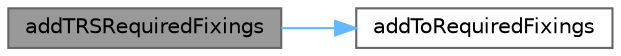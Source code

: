 digraph "addTRSRequiredFixings"
{
 // INTERACTIVE_SVG=YES
 // LATEX_PDF_SIZE
  bgcolor="transparent";
  edge [fontname=Helvetica,fontsize=10,labelfontname=Helvetica,labelfontsize=10];
  node [fontname=Helvetica,fontsize=10,shape=box,height=0.2,width=0.4];
  rankdir="LR";
  Node1 [label="addTRSRequiredFixings",height=0.2,width=0.4,color="gray40", fillcolor="grey60", style="filled", fontcolor="black",tooltip=" "];
  Node1 -> Node2 [color="steelblue1",style="solid"];
  Node2 [label="addToRequiredFixings",height=0.2,width=0.4,color="grey40", fillcolor="white", style="filled",URL="$namespaceore_1_1data.html#a7453cd5f9e91b39da1712c6207aca462",tooltip=" "];
}
